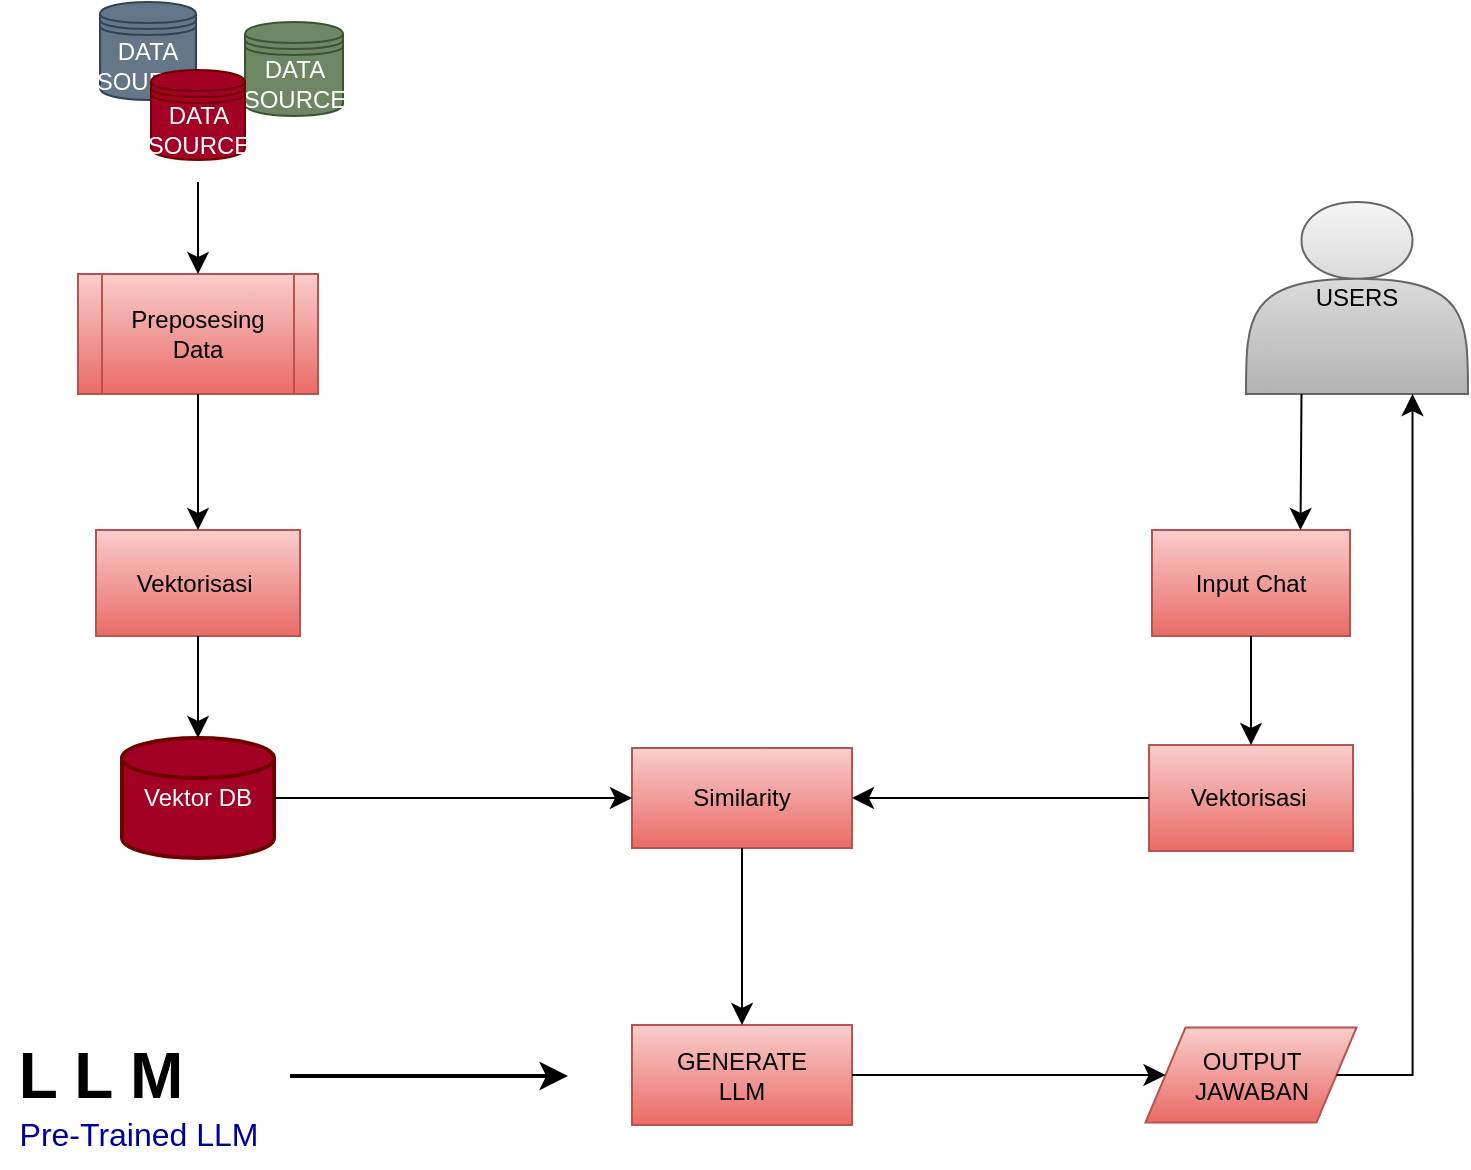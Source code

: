 <mxfile version="24.4.10" type="github">
  <diagram name="Page-1" id="I4u7UgQ7ZcSbGge25PJT">
    <mxGraphModel dx="1280" dy="484" grid="0" gridSize="10" guides="1" tooltips="1" connect="1" arrows="1" fold="1" page="0" pageScale="1" pageWidth="850" pageHeight="1100" math="0" shadow="0">
      <root>
        <mxCell id="0" />
        <mxCell id="1" parent="0" />
        <mxCell id="fuMs2qYxezaAky1oHTTr-2" value="USERS" style="shape=actor;whiteSpace=wrap;html=1;fillColor=#f5f5f5;strokeColor=#666666;gradientColor=#b3b3b3;" vertex="1" parent="1">
          <mxGeometry x="493" y="236" width="111" height="96" as="geometry" />
        </mxCell>
        <mxCell id="fuMs2qYxezaAky1oHTTr-3" value="Preposesing Data" style="shape=process;whiteSpace=wrap;html=1;backgroundOutline=1;fillColor=#f8cecc;strokeColor=#b85450;gradientColor=#ea6b66;" vertex="1" parent="1">
          <mxGeometry x="-91" y="272" width="120" height="60" as="geometry" />
        </mxCell>
        <mxCell id="fuMs2qYxezaAky1oHTTr-4" value="DATA SOURCE" style="shape=datastore;whiteSpace=wrap;html=1;fillColor=#647687;strokeColor=#314354;fontColor=#ffffff;" vertex="1" parent="1">
          <mxGeometry x="-80" y="136" width="48" height="49" as="geometry" />
        </mxCell>
        <mxCell id="fuMs2qYxezaAky1oHTTr-5" value="Vektorisasi&amp;nbsp;" style="rounded=0;whiteSpace=wrap;html=1;fillColor=#f8cecc;strokeColor=#b85450;gradientColor=#ea6b66;" vertex="1" parent="1">
          <mxGeometry x="-82" y="400" width="102" height="53" as="geometry" />
        </mxCell>
        <mxCell id="fuMs2qYxezaAky1oHTTr-6" value="Vektor DB" style="strokeWidth=2;html=1;shape=mxgraph.flowchart.database;whiteSpace=wrap;fillColor=#a20025;fontColor=#ffffff;strokeColor=#6F0000;" vertex="1" parent="1">
          <mxGeometry x="-69" y="504" width="76" height="60" as="geometry" />
        </mxCell>
        <mxCell id="fuMs2qYxezaAky1oHTTr-7" value="Similarity" style="html=1;whiteSpace=wrap;fillColor=#f8cecc;gradientColor=#ea6b66;strokeColor=#b85450;" vertex="1" parent="1">
          <mxGeometry x="186" y="509" width="110" height="50" as="geometry" />
        </mxCell>
        <mxCell id="fuMs2qYxezaAky1oHTTr-8" value="Input Chat" style="rounded=0;whiteSpace=wrap;html=1;fillColor=#f8cecc;gradientColor=#ea6b66;strokeColor=#b85450;" vertex="1" parent="1">
          <mxGeometry x="446" y="400" width="99" height="53" as="geometry" />
        </mxCell>
        <mxCell id="fuMs2qYxezaAky1oHTTr-9" value="Vektorisasi&amp;nbsp;" style="rounded=0;whiteSpace=wrap;html=1;fillColor=#f8cecc;strokeColor=#b85450;gradientColor=#ea6b66;" vertex="1" parent="1">
          <mxGeometry x="444.5" y="507.5" width="102" height="53" as="geometry" />
        </mxCell>
        <mxCell id="fuMs2qYxezaAky1oHTTr-11" value="&lt;h1&gt;L L M&lt;/h1&gt;" style="text;html=1;align=center;verticalAlign=middle;resizable=0;points=[];autosize=1;strokeColor=none;fillColor=none;fontSize=16;" vertex="1" parent="1">
          <mxGeometry x="-130" y="626" width="100" height="93" as="geometry" />
        </mxCell>
        <mxCell id="fuMs2qYxezaAky1oHTTr-14" value="Pre-Trained LLM" style="text;html=1;align=center;verticalAlign=middle;resizable=0;points=[];autosize=1;strokeColor=none;fillColor=none;fontSize=16;fontColor=#000099;" vertex="1" parent="1">
          <mxGeometry x="-130" y="686" width="137" height="31" as="geometry" />
        </mxCell>
        <mxCell id="fuMs2qYxezaAky1oHTTr-16" value="GENERATE&lt;br&gt;LLM" style="html=1;whiteSpace=wrap;fillColor=#f8cecc;gradientColor=#ea6b66;strokeColor=#b85450;" vertex="1" parent="1">
          <mxGeometry x="186" y="647.5" width="110" height="50" as="geometry" />
        </mxCell>
        <mxCell id="fuMs2qYxezaAky1oHTTr-21" value="OUTPUT&lt;div&gt;JAWABAN&lt;/div&gt;" style="shape=parallelogram;perimeter=parallelogramPerimeter;whiteSpace=wrap;html=1;fixedSize=1;fillColor=#f8cecc;gradientColor=#ea6b66;strokeColor=#b85450;" vertex="1" parent="1">
          <mxGeometry x="442.75" y="648.75" width="105.5" height="47.5" as="geometry" />
        </mxCell>
        <mxCell id="fuMs2qYxezaAky1oHTTr-22" value="" style="endArrow=classic;html=1;rounded=0;fontSize=12;startSize=8;endSize=8;curved=1;entryX=0.5;entryY=0;entryDx=0;entryDy=0;" edge="1" parent="1" target="fuMs2qYxezaAky1oHTTr-3">
          <mxGeometry width="50" height="50" relative="1" as="geometry">
            <mxPoint x="-31" y="226" as="sourcePoint" />
            <mxPoint x="302" y="342" as="targetPoint" />
          </mxGeometry>
        </mxCell>
        <mxCell id="fuMs2qYxezaAky1oHTTr-23" value="" style="endArrow=classic;html=1;rounded=0;fontSize=12;startSize=8;endSize=8;curved=1;exitX=0.5;exitY=1;exitDx=0;exitDy=0;entryX=0.5;entryY=0;entryDx=0;entryDy=0;" edge="1" parent="1" source="fuMs2qYxezaAky1oHTTr-3" target="fuMs2qYxezaAky1oHTTr-5">
          <mxGeometry width="50" height="50" relative="1" as="geometry">
            <mxPoint x="252" y="392" as="sourcePoint" />
            <mxPoint x="302" y="342" as="targetPoint" />
          </mxGeometry>
        </mxCell>
        <mxCell id="fuMs2qYxezaAky1oHTTr-24" value="" style="endArrow=classic;html=1;rounded=0;fontSize=12;startSize=8;endSize=8;curved=1;exitX=0.5;exitY=1;exitDx=0;exitDy=0;entryX=0.5;entryY=0;entryDx=0;entryDy=0;entryPerimeter=0;" edge="1" parent="1" source="fuMs2qYxezaAky1oHTTr-5" target="fuMs2qYxezaAky1oHTTr-6">
          <mxGeometry width="50" height="50" relative="1" as="geometry">
            <mxPoint x="252" y="392" as="sourcePoint" />
            <mxPoint x="302" y="342" as="targetPoint" />
          </mxGeometry>
        </mxCell>
        <mxCell id="fuMs2qYxezaAky1oHTTr-25" value="" style="endArrow=classic;html=1;rounded=0;fontSize=12;startSize=8;endSize=8;curved=1;exitX=1;exitY=0.5;exitDx=0;exitDy=0;exitPerimeter=0;entryX=0;entryY=0.5;entryDx=0;entryDy=0;" edge="1" parent="1" source="fuMs2qYxezaAky1oHTTr-6" target="fuMs2qYxezaAky1oHTTr-7">
          <mxGeometry width="50" height="50" relative="1" as="geometry">
            <mxPoint x="252" y="532" as="sourcePoint" />
            <mxPoint x="302" y="482" as="targetPoint" />
          </mxGeometry>
        </mxCell>
        <mxCell id="fuMs2qYxezaAky1oHTTr-26" value="" style="endArrow=classic;html=1;rounded=0;fontSize=12;startSize=8;endSize=8;curved=1;exitX=0;exitY=0.5;exitDx=0;exitDy=0;entryX=1;entryY=0.5;entryDx=0;entryDy=0;" edge="1" parent="1" source="fuMs2qYxezaAky1oHTTr-9" target="fuMs2qYxezaAky1oHTTr-7">
          <mxGeometry width="50" height="50" relative="1" as="geometry">
            <mxPoint x="252" y="532" as="sourcePoint" />
            <mxPoint x="302" y="482" as="targetPoint" />
          </mxGeometry>
        </mxCell>
        <mxCell id="fuMs2qYxezaAky1oHTTr-27" value="" style="endArrow=classic;html=1;rounded=0;fontSize=12;startSize=8;endSize=8;curved=1;exitX=0.25;exitY=1;exitDx=0;exitDy=0;entryX=0.75;entryY=0;entryDx=0;entryDy=0;" edge="1" parent="1" source="fuMs2qYxezaAky1oHTTr-2" target="fuMs2qYxezaAky1oHTTr-8">
          <mxGeometry width="50" height="50" relative="1" as="geometry">
            <mxPoint x="252" y="532" as="sourcePoint" />
            <mxPoint x="302" y="482" as="targetPoint" />
          </mxGeometry>
        </mxCell>
        <mxCell id="fuMs2qYxezaAky1oHTTr-28" value="" style="endArrow=classic;html=1;rounded=0;fontSize=12;startSize=8;endSize=8;curved=1;exitX=0.5;exitY=1;exitDx=0;exitDy=0;entryX=0.5;entryY=0;entryDx=0;entryDy=0;" edge="1" parent="1" source="fuMs2qYxezaAky1oHTTr-8" target="fuMs2qYxezaAky1oHTTr-9">
          <mxGeometry width="50" height="50" relative="1" as="geometry">
            <mxPoint x="252" y="532" as="sourcePoint" />
            <mxPoint x="302" y="482" as="targetPoint" />
          </mxGeometry>
        </mxCell>
        <mxCell id="fuMs2qYxezaAky1oHTTr-29" value="" style="endArrow=classic;html=1;rounded=0;fontSize=12;startSize=8;endSize=8;curved=1;exitX=0.5;exitY=1;exitDx=0;exitDy=0;entryX=0.5;entryY=0;entryDx=0;entryDy=0;" edge="1" parent="1" source="fuMs2qYxezaAky1oHTTr-7" target="fuMs2qYxezaAky1oHTTr-16">
          <mxGeometry width="50" height="50" relative="1" as="geometry">
            <mxPoint x="252" y="532" as="sourcePoint" />
            <mxPoint x="302" y="482" as="targetPoint" />
          </mxGeometry>
        </mxCell>
        <mxCell id="fuMs2qYxezaAky1oHTTr-30" value="" style="endArrow=classic;html=1;rounded=0;fontSize=12;startSize=8;endSize=8;curved=1;exitX=1;exitY=0.5;exitDx=0;exitDy=0;entryX=0;entryY=0.5;entryDx=0;entryDy=0;" edge="1" parent="1" source="fuMs2qYxezaAky1oHTTr-16" target="fuMs2qYxezaAky1oHTTr-21">
          <mxGeometry width="50" height="50" relative="1" as="geometry">
            <mxPoint x="252" y="532" as="sourcePoint" />
            <mxPoint x="302" y="482" as="targetPoint" />
          </mxGeometry>
        </mxCell>
        <mxCell id="fuMs2qYxezaAky1oHTTr-36" value="" style="edgeStyle=segmentEdgeStyle;endArrow=classic;html=1;curved=0;rounded=0;endSize=8;startSize=8;fontSize=12;exitX=1;exitY=0.5;exitDx=0;exitDy=0;entryX=0.75;entryY=1;entryDx=0;entryDy=0;" edge="1" parent="1" source="fuMs2qYxezaAky1oHTTr-21" target="fuMs2qYxezaAky1oHTTr-2">
          <mxGeometry width="50" height="50" relative="1" as="geometry">
            <mxPoint x="635" y="623" as="sourcePoint" />
            <mxPoint x="685" y="573" as="targetPoint" />
          </mxGeometry>
        </mxCell>
        <mxCell id="fuMs2qYxezaAky1oHTTr-37" value="" style="endArrow=classic;html=1;rounded=0;fontSize=12;startSize=8;endSize=8;curved=1;strokeWidth=2;" edge="1" parent="1">
          <mxGeometry width="50" height="50" relative="1" as="geometry">
            <mxPoint x="15" y="673" as="sourcePoint" />
            <mxPoint x="154" y="673" as="targetPoint" />
          </mxGeometry>
        </mxCell>
        <mxCell id="fuMs2qYxezaAky1oHTTr-38" value="DATA SOURCE" style="shape=datastore;whiteSpace=wrap;html=1;fillColor=#6d8764;fontColor=#ffffff;strokeColor=#3A5431;" vertex="1" parent="1">
          <mxGeometry x="-7.5" y="146" width="49" height="47" as="geometry" />
        </mxCell>
        <mxCell id="fuMs2qYxezaAky1oHTTr-39" value="DATA SOURCE" style="shape=datastore;whiteSpace=wrap;html=1;fillColor=#a20025;fontColor=#ffffff;strokeColor=#6F0000;" vertex="1" parent="1">
          <mxGeometry x="-54.5" y="170" width="47" height="45" as="geometry" />
        </mxCell>
      </root>
    </mxGraphModel>
  </diagram>
</mxfile>

